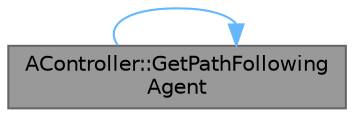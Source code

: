 digraph "AController::GetPathFollowingAgent"
{
 // INTERACTIVE_SVG=YES
 // LATEX_PDF_SIZE
  bgcolor="transparent";
  edge [fontname=Helvetica,fontsize=10,labelfontname=Helvetica,labelfontsize=10];
  node [fontname=Helvetica,fontsize=10,shape=box,height=0.2,width=0.4];
  rankdir="LR";
  Node1 [id="Node000001",label="AController::GetPathFollowing\lAgent",height=0.2,width=0.4,color="gray40", fillcolor="grey60", style="filled", fontcolor="black",tooltip="Retrieves PathFollowingAgent for this NavAgent."];
  Node1 -> Node1 [id="edge1_Node000001_Node000001",color="steelblue1",style="solid",tooltip=" "];
}
